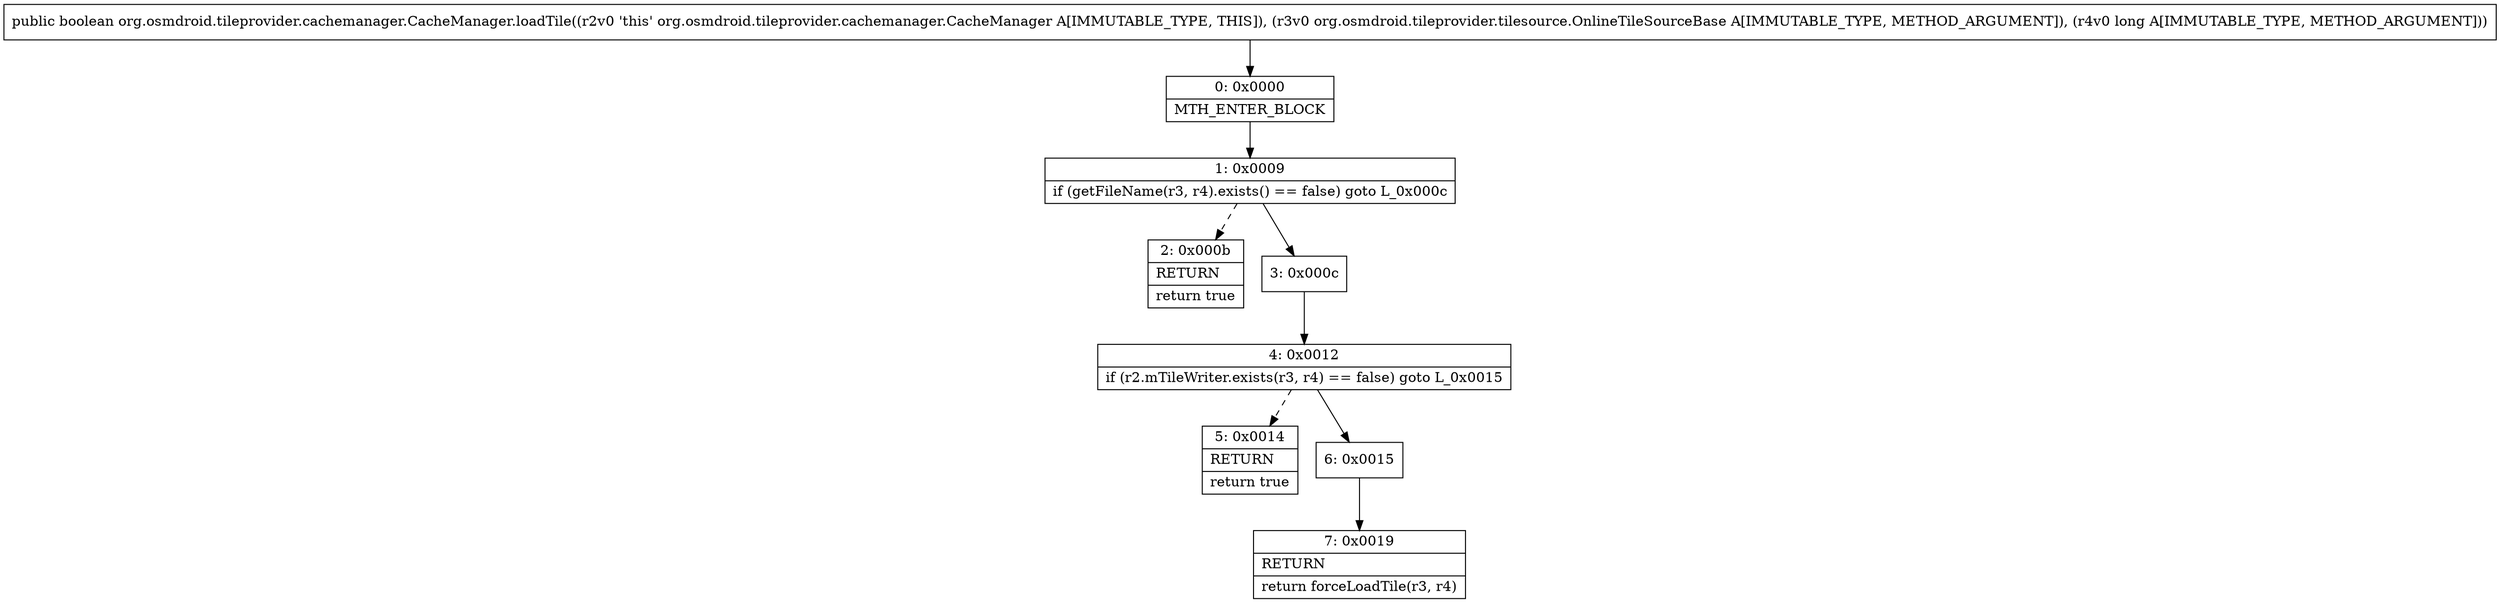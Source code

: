 digraph "CFG fororg.osmdroid.tileprovider.cachemanager.CacheManager.loadTile(Lorg\/osmdroid\/tileprovider\/tilesource\/OnlineTileSourceBase;J)Z" {
Node_0 [shape=record,label="{0\:\ 0x0000|MTH_ENTER_BLOCK\l}"];
Node_1 [shape=record,label="{1\:\ 0x0009|if (getFileName(r3, r4).exists() == false) goto L_0x000c\l}"];
Node_2 [shape=record,label="{2\:\ 0x000b|RETURN\l|return true\l}"];
Node_3 [shape=record,label="{3\:\ 0x000c}"];
Node_4 [shape=record,label="{4\:\ 0x0012|if (r2.mTileWriter.exists(r3, r4) == false) goto L_0x0015\l}"];
Node_5 [shape=record,label="{5\:\ 0x0014|RETURN\l|return true\l}"];
Node_6 [shape=record,label="{6\:\ 0x0015}"];
Node_7 [shape=record,label="{7\:\ 0x0019|RETURN\l|return forceLoadTile(r3, r4)\l}"];
MethodNode[shape=record,label="{public boolean org.osmdroid.tileprovider.cachemanager.CacheManager.loadTile((r2v0 'this' org.osmdroid.tileprovider.cachemanager.CacheManager A[IMMUTABLE_TYPE, THIS]), (r3v0 org.osmdroid.tileprovider.tilesource.OnlineTileSourceBase A[IMMUTABLE_TYPE, METHOD_ARGUMENT]), (r4v0 long A[IMMUTABLE_TYPE, METHOD_ARGUMENT])) }"];
MethodNode -> Node_0;
Node_0 -> Node_1;
Node_1 -> Node_2[style=dashed];
Node_1 -> Node_3;
Node_3 -> Node_4;
Node_4 -> Node_5[style=dashed];
Node_4 -> Node_6;
Node_6 -> Node_7;
}

